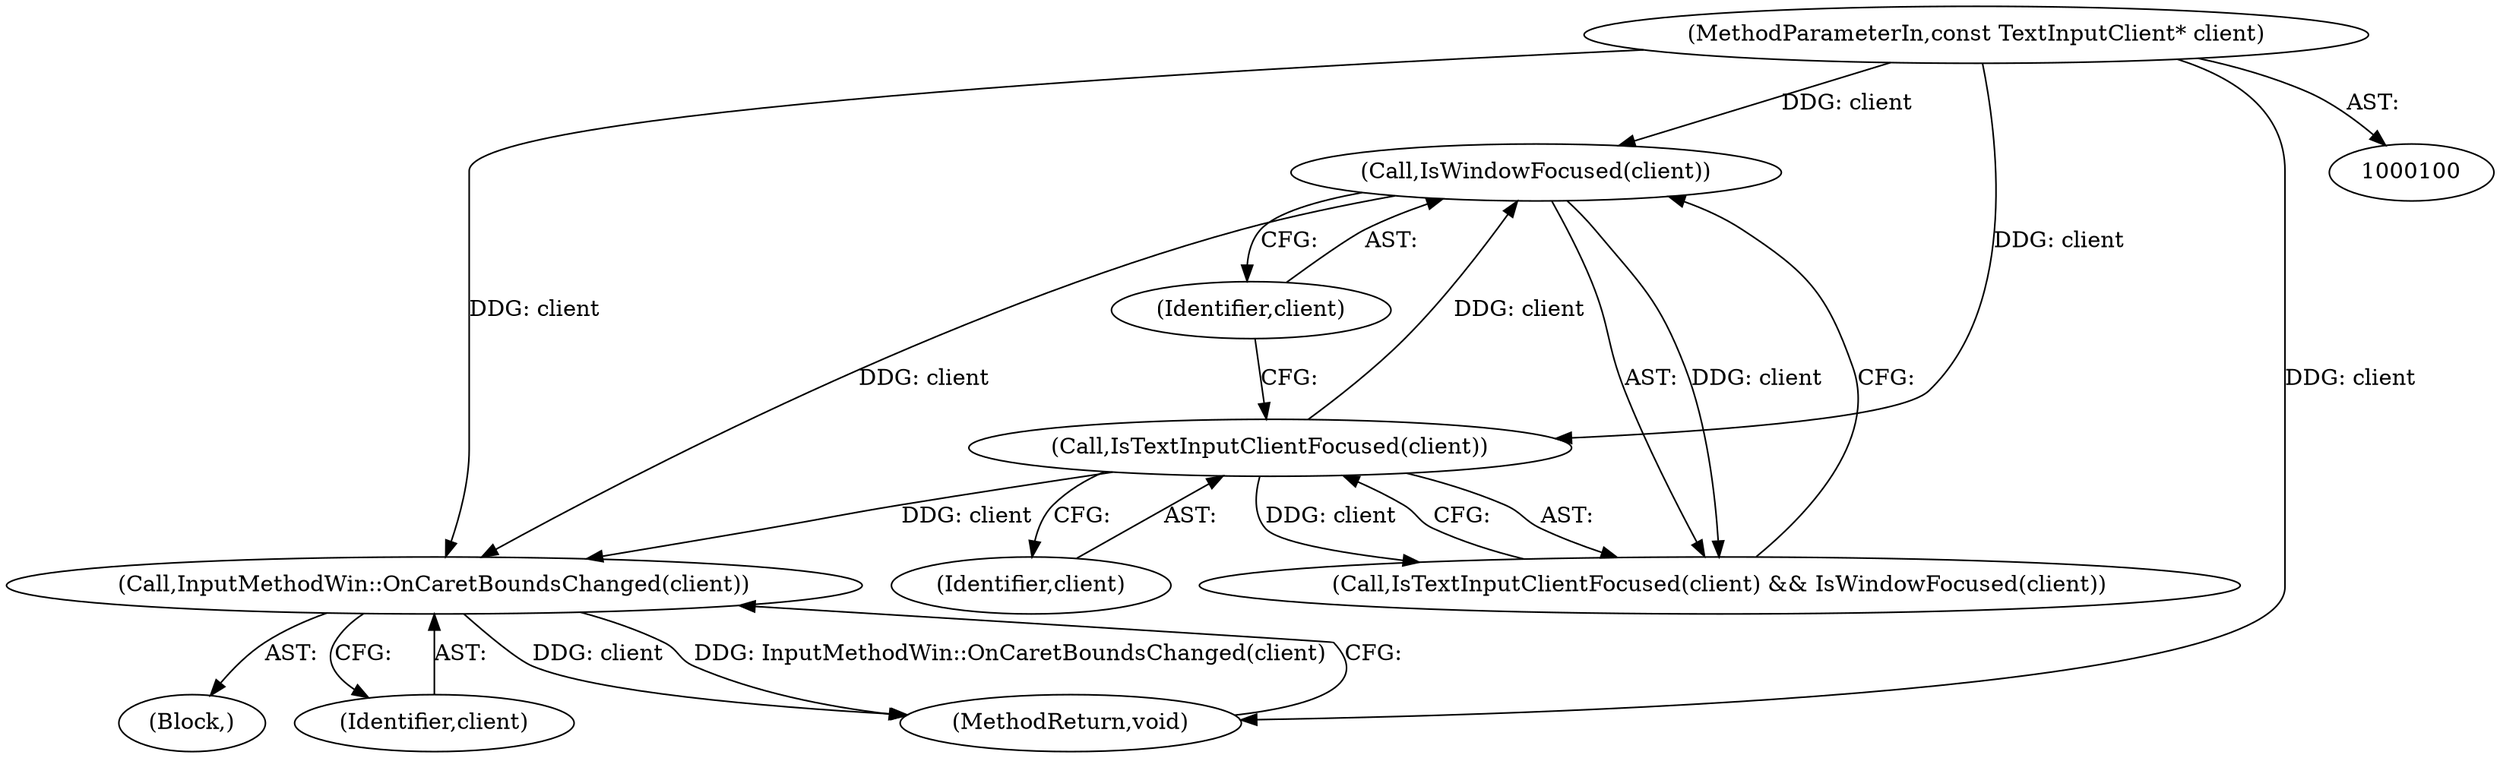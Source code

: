 digraph "0_Chrome_364fb6e517fc4fbc8196a4afba4f77b3d5300c3e_8@pointer" {
"1000110" [label="(Call,InputMethodWin::OnCaretBoundsChanged(client))"];
"1000107" [label="(Call,IsWindowFocused(client))"];
"1000105" [label="(Call,IsTextInputClientFocused(client))"];
"1000101" [label="(MethodParameterIn,const TextInputClient* client)"];
"1000111" [label="(Identifier,client)"];
"1000101" [label="(MethodParameterIn,const TextInputClient* client)"];
"1000102" [label="(Block,)"];
"1000110" [label="(Call,InputMethodWin::OnCaretBoundsChanged(client))"];
"1000108" [label="(Identifier,client)"];
"1000112" [label="(MethodReturn,void)"];
"1000104" [label="(Call,IsTextInputClientFocused(client) && IsWindowFocused(client))"];
"1000105" [label="(Call,IsTextInputClientFocused(client))"];
"1000106" [label="(Identifier,client)"];
"1000107" [label="(Call,IsWindowFocused(client))"];
"1000110" -> "1000102"  [label="AST: "];
"1000110" -> "1000111"  [label="CFG: "];
"1000111" -> "1000110"  [label="AST: "];
"1000112" -> "1000110"  [label="CFG: "];
"1000110" -> "1000112"  [label="DDG: client"];
"1000110" -> "1000112"  [label="DDG: InputMethodWin::OnCaretBoundsChanged(client)"];
"1000107" -> "1000110"  [label="DDG: client"];
"1000105" -> "1000110"  [label="DDG: client"];
"1000101" -> "1000110"  [label="DDG: client"];
"1000107" -> "1000104"  [label="AST: "];
"1000107" -> "1000108"  [label="CFG: "];
"1000108" -> "1000107"  [label="AST: "];
"1000104" -> "1000107"  [label="CFG: "];
"1000107" -> "1000104"  [label="DDG: client"];
"1000105" -> "1000107"  [label="DDG: client"];
"1000101" -> "1000107"  [label="DDG: client"];
"1000105" -> "1000104"  [label="AST: "];
"1000105" -> "1000106"  [label="CFG: "];
"1000106" -> "1000105"  [label="AST: "];
"1000108" -> "1000105"  [label="CFG: "];
"1000104" -> "1000105"  [label="CFG: "];
"1000105" -> "1000104"  [label="DDG: client"];
"1000101" -> "1000105"  [label="DDG: client"];
"1000101" -> "1000100"  [label="AST: "];
"1000101" -> "1000112"  [label="DDG: client"];
}
